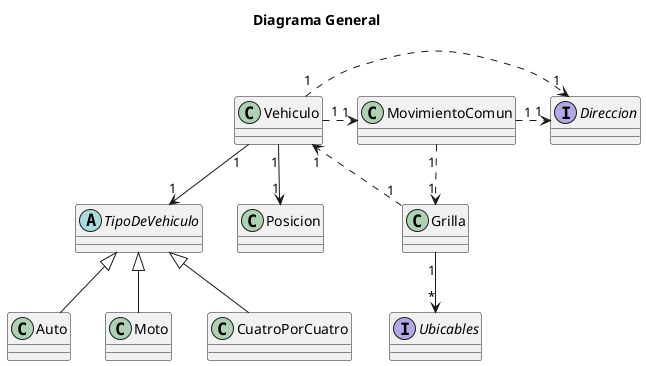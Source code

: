 @startuml
title Diagrama General


Vehiculo "1" -d-> "1" TipoDeVehiculo
Vehiculo "1" -d-> "1" Posicion
Vehiculo "1" .r.> "1" MovimientoComun
Vehiculo "1" .r.> "1" Direccion


MovimientoComun "1" .r.> "1" Direccion
MovimientoComun "1" .d.> "1" Grilla

Grilla "1" -d-> "*" Ubicables
Grilla "1" .r.> "1" Vehiculo

TipoDeVehiculo <|-d- Auto
TipoDeVehiculo <|-d- Moto
TipoDeVehiculo <|-d- CuatroPorCuatro

class Vehiculo {}

class MovimientoComun {}

interface Direccion {}

abstract class TipoDeVehiculo {}

interface Ubicables {}

@enduml

Vehiculo"1" ..>  "1" Obstaculo
Calle "1" ..>  "1" Vehiculo
Posicion "1" -> "1..*" Calle
Posicion "1" ..>  "1" Direccion
TipoDeVehiculo"1" ..>  "1" Obstaculo
Juego "1" -> "*" Jugador
Calle "1" -r-> "2" Posicion
Calle "1" o-- "*" Sorpresa
Calle "1" o-- "*" Obstaculo
Vehiculo "1" --> "1" Posicion
Grilla  "1" -> "*" Posicion
Grilla  "1" -> "*" Calle
Juego "1" -> "1" Grilla
Jugador "1" o-- "1" Vehiculo
Vehiculo "1" ..>  "1" Movimiento
Vehiculo "1" ..>  "1" Direccion
Movimiento "1" -> "1"Direccion
Movimiento "1" ..> "1"Calle
Vehiculo "1" *-- "1"TipoDeVehiculo
Sorpresa "1" ..> "1"Vehiculo